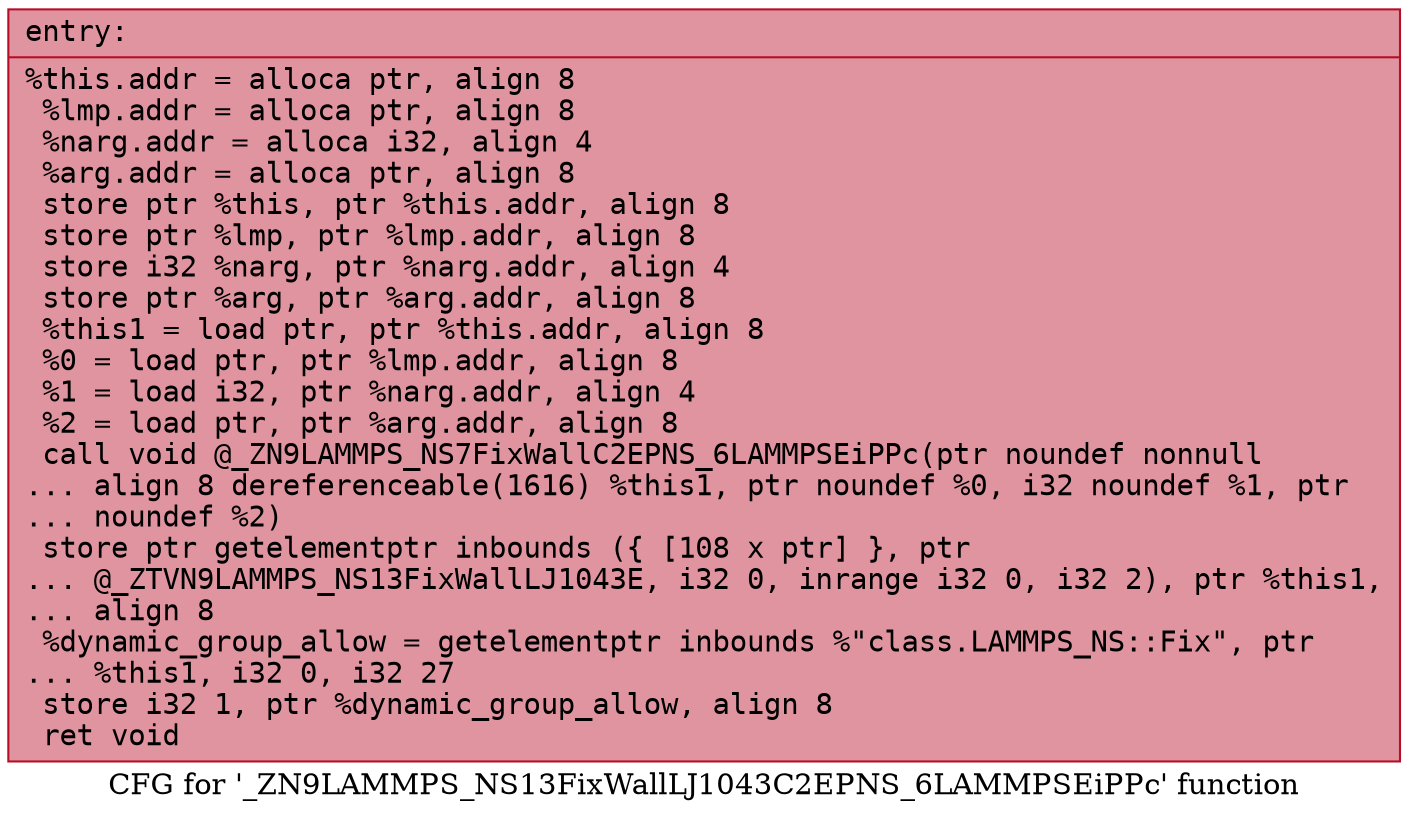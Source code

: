 digraph "CFG for '_ZN9LAMMPS_NS13FixWallLJ1043C2EPNS_6LAMMPSEiPPc' function" {
	label="CFG for '_ZN9LAMMPS_NS13FixWallLJ1043C2EPNS_6LAMMPSEiPPc' function";

	Node0x56078cc7bfc0 [shape=record,color="#b70d28ff", style=filled, fillcolor="#b70d2870" fontname="Courier",label="{entry:\l|  %this.addr = alloca ptr, align 8\l  %lmp.addr = alloca ptr, align 8\l  %narg.addr = alloca i32, align 4\l  %arg.addr = alloca ptr, align 8\l  store ptr %this, ptr %this.addr, align 8\l  store ptr %lmp, ptr %lmp.addr, align 8\l  store i32 %narg, ptr %narg.addr, align 4\l  store ptr %arg, ptr %arg.addr, align 8\l  %this1 = load ptr, ptr %this.addr, align 8\l  %0 = load ptr, ptr %lmp.addr, align 8\l  %1 = load i32, ptr %narg.addr, align 4\l  %2 = load ptr, ptr %arg.addr, align 8\l  call void @_ZN9LAMMPS_NS7FixWallC2EPNS_6LAMMPSEiPPc(ptr noundef nonnull\l... align 8 dereferenceable(1616) %this1, ptr noundef %0, i32 noundef %1, ptr\l... noundef %2)\l  store ptr getelementptr inbounds (\{ [108 x ptr] \}, ptr\l... @_ZTVN9LAMMPS_NS13FixWallLJ1043E, i32 0, inrange i32 0, i32 2), ptr %this1,\l... align 8\l  %dynamic_group_allow = getelementptr inbounds %\"class.LAMMPS_NS::Fix\", ptr\l... %this1, i32 0, i32 27\l  store i32 1, ptr %dynamic_group_allow, align 8\l  ret void\l}"];
}
